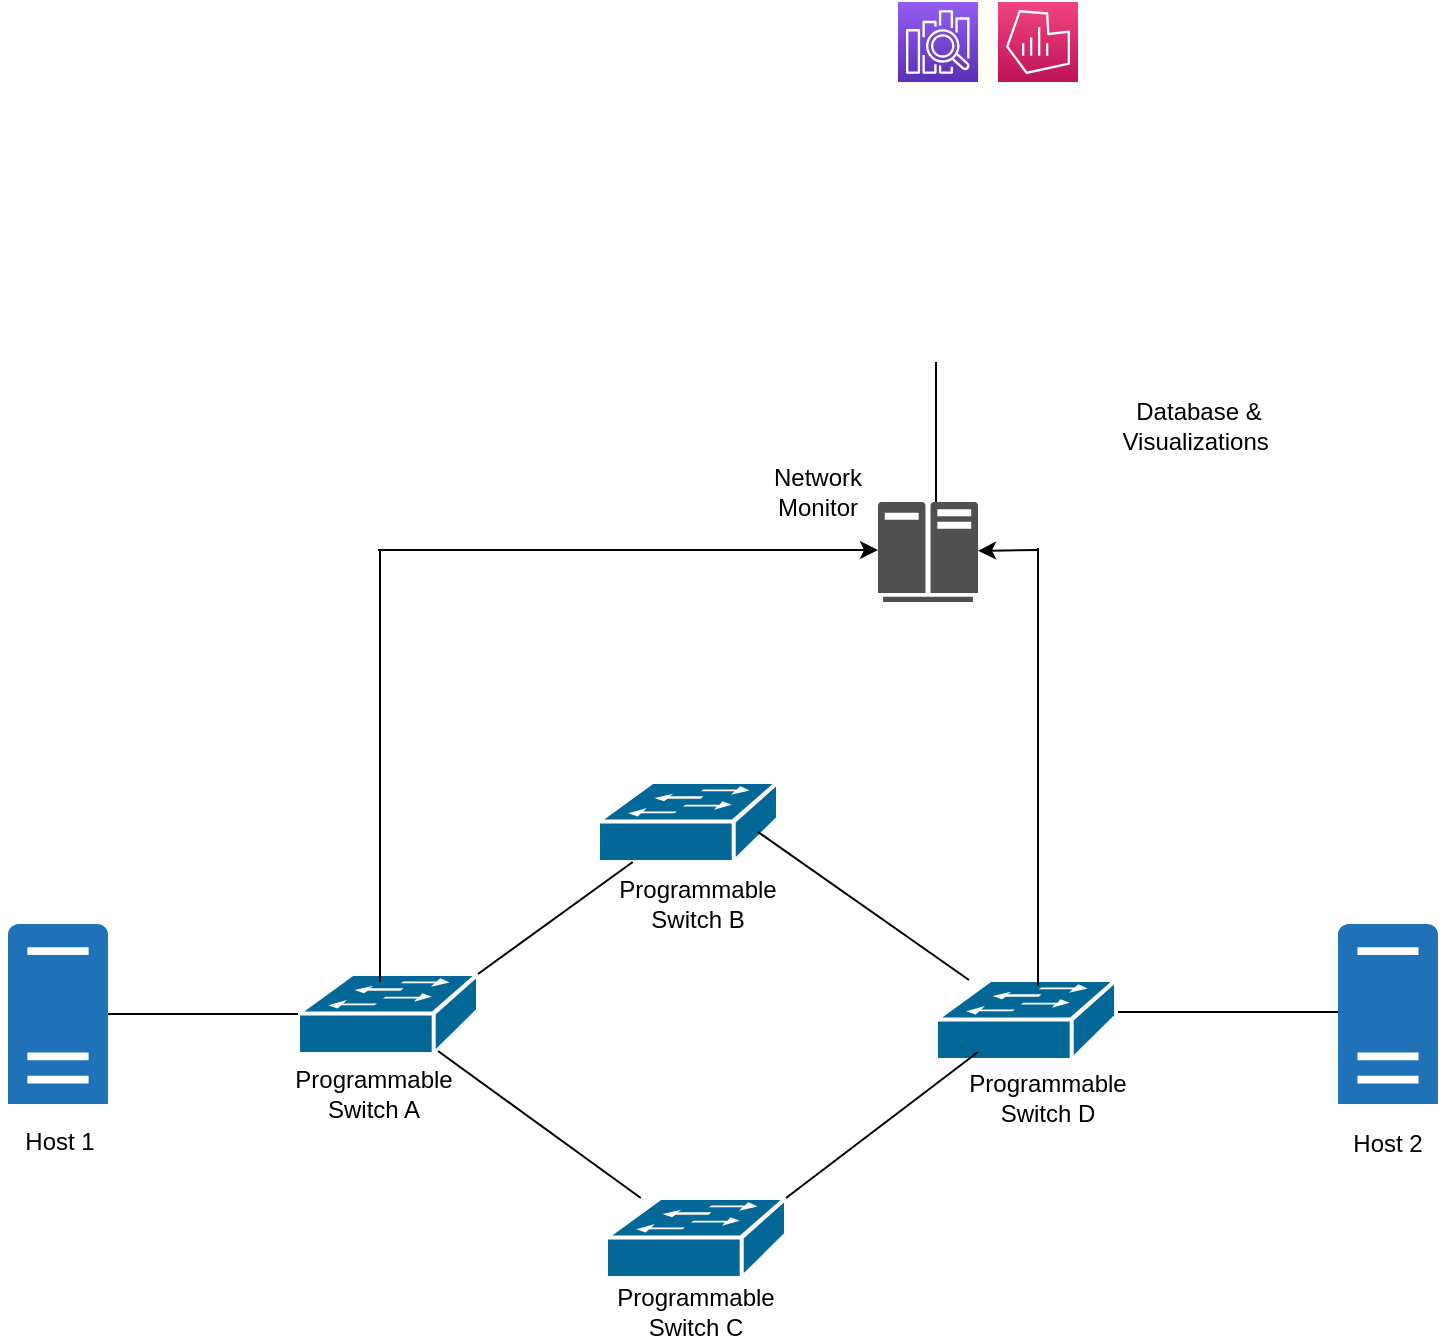 <mxfile version="20.5.3" type="device" pages="2"><diagram id="iCXHy5AFWRc9fysDHrLM" name="Page-1"><mxGraphModel dx="976" dy="492" grid="1" gridSize="10" guides="1" tooltips="1" connect="1" arrows="1" fold="1" page="1" pageScale="1" pageWidth="850" pageHeight="1100" math="0" shadow="0"><root><mxCell id="0"/><mxCell id="1" parent="0"/><mxCell id="_DBHA3wKsD2dPOxkulbC-1" value="" style="shape=mxgraph.cisco.switches.workgroup_switch;sketch=0;html=1;pointerEvents=1;dashed=0;fillColor=#036897;strokeColor=#ffffff;strokeWidth=2;verticalLabelPosition=bottom;verticalAlign=top;align=center;outlineConnect=0;" parent="1" vertex="1"><mxGeometry x="260" y="546" width="90" height="40" as="geometry"/></mxCell><mxCell id="_DBHA3wKsD2dPOxkulbC-3" value="" style="shape=mxgraph.cisco.switches.workgroup_switch;sketch=0;html=1;pointerEvents=1;dashed=0;fillColor=#036897;strokeColor=#ffffff;strokeWidth=2;verticalLabelPosition=bottom;verticalAlign=top;align=center;outlineConnect=0;" parent="1" vertex="1"><mxGeometry x="579" y="549" width="90" height="40" as="geometry"/></mxCell><mxCell id="_DBHA3wKsD2dPOxkulbC-4" value="" style="shape=mxgraph.cisco.switches.workgroup_switch;sketch=0;html=1;pointerEvents=1;dashed=0;fillColor=#036897;strokeColor=#ffffff;strokeWidth=2;verticalLabelPosition=bottom;verticalAlign=top;align=center;outlineConnect=0;" parent="1" vertex="1"><mxGeometry x="410" y="450" width="90" height="40" as="geometry"/></mxCell><mxCell id="_DBHA3wKsD2dPOxkulbC-5" value="" style="shape=mxgraph.cisco.switches.workgroup_switch;sketch=0;html=1;pointerEvents=1;dashed=0;fillColor=#036897;strokeColor=#ffffff;strokeWidth=2;verticalLabelPosition=bottom;verticalAlign=top;align=center;outlineConnect=0;" parent="1" vertex="1"><mxGeometry x="414" y="658" width="90" height="40" as="geometry"/></mxCell><mxCell id="_DBHA3wKsD2dPOxkulbC-6" value="" style="sketch=0;pointerEvents=1;shadow=0;dashed=0;html=1;strokeColor=none;labelPosition=center;verticalLabelPosition=bottom;verticalAlign=top;outlineConnect=0;align=center;shape=mxgraph.office.servers.physical_host;fillColor=#2072B8;" parent="1" vertex="1"><mxGeometry x="115" y="521" width="50" height="90" as="geometry"/></mxCell><mxCell id="_DBHA3wKsD2dPOxkulbC-8" value="" style="sketch=0;pointerEvents=1;shadow=0;dashed=0;html=1;strokeColor=none;fillColor=#505050;labelPosition=center;verticalLabelPosition=bottom;verticalAlign=top;outlineConnect=0;align=center;shape=mxgraph.office.servers.mainframe_host;" parent="1" vertex="1"><mxGeometry x="550" y="310" width="50" height="50" as="geometry"/></mxCell><mxCell id="_DBHA3wKsD2dPOxkulbC-9" value="" style="endArrow=none;html=1;rounded=0;exitX=1;exitY=0;exitDx=0;exitDy=0;exitPerimeter=0;" parent="1" source="_DBHA3wKsD2dPOxkulbC-5" edge="1"><mxGeometry width="50" height="50" relative="1" as="geometry"><mxPoint x="540" y="630" as="sourcePoint"/><mxPoint x="600" y="585" as="targetPoint"/></mxGeometry></mxCell><mxCell id="_DBHA3wKsD2dPOxkulbC-11" value="Network Monitor" style="text;html=1;strokeColor=none;fillColor=none;align=center;verticalAlign=middle;whiteSpace=wrap;rounded=0;" parent="1" vertex="1"><mxGeometry x="490" y="290" width="60" height="30" as="geometry"/></mxCell><mxCell id="_DBHA3wKsD2dPOxkulbC-14" value="" style="endArrow=none;html=1;rounded=0;exitX=1;exitY=0;exitDx=0;exitDy=0;exitPerimeter=0;" parent="1" target="_DBHA3wKsD2dPOxkulbC-3" edge="1"><mxGeometry width="50" height="50" relative="1" as="geometry"><mxPoint x="490" y="475" as="sourcePoint"/><mxPoint x="600" y="400" as="targetPoint"/></mxGeometry></mxCell><mxCell id="_DBHA3wKsD2dPOxkulbC-15" value="" style="endArrow=none;html=1;rounded=0;" parent="1" target="_DBHA3wKsD2dPOxkulbC-4" edge="1"><mxGeometry width="50" height="50" relative="1" as="geometry"><mxPoint x="350" y="546" as="sourcePoint"/><mxPoint x="459.231" y="617" as="targetPoint"/></mxGeometry></mxCell><mxCell id="_DBHA3wKsD2dPOxkulbC-16" value="" style="endArrow=none;html=1;rounded=0;" parent="1" edge="1"><mxGeometry width="50" height="50" relative="1" as="geometry"><mxPoint x="670" y="565" as="sourcePoint"/><mxPoint x="780" y="565" as="targetPoint"/></mxGeometry></mxCell><mxCell id="_DBHA3wKsD2dPOxkulbC-17" value="" style="endArrow=none;html=1;rounded=0;entryX=0;entryY=0.5;entryDx=0;entryDy=0;entryPerimeter=0;" parent="1" source="_DBHA3wKsD2dPOxkulbC-6" target="_DBHA3wKsD2dPOxkulbC-1" edge="1"><mxGeometry width="50" height="50" relative="1" as="geometry"><mxPoint x="150" y="566" as="sourcePoint"/><mxPoint x="240" y="570" as="targetPoint"/></mxGeometry></mxCell><mxCell id="_DBHA3wKsD2dPOxkulbC-18" value="" style="endArrow=none;html=1;rounded=0;" parent="1" target="_DBHA3wKsD2dPOxkulbC-5" edge="1"><mxGeometry width="50" height="50" relative="1" as="geometry"><mxPoint x="330" y="584.5" as="sourcePoint"/><mxPoint x="380" y="534.5" as="targetPoint"/></mxGeometry></mxCell><mxCell id="_DBHA3wKsD2dPOxkulbC-20" value="Host 1" style="text;html=1;strokeColor=none;fillColor=none;align=center;verticalAlign=middle;whiteSpace=wrap;rounded=0;" parent="1" vertex="1"><mxGeometry x="111" y="615" width="60" height="30" as="geometry"/></mxCell><mxCell id="_DBHA3wKsD2dPOxkulbC-24" value="Host 2&lt;br&gt;" style="text;html=1;strokeColor=none;fillColor=none;align=center;verticalAlign=middle;whiteSpace=wrap;rounded=0;" parent="1" vertex="1"><mxGeometry x="775" y="616" width="60" height="30" as="geometry"/></mxCell><mxCell id="_DBHA3wKsD2dPOxkulbC-25" value="" style="sketch=0;pointerEvents=1;shadow=0;dashed=0;html=1;strokeColor=none;labelPosition=center;verticalLabelPosition=bottom;verticalAlign=top;outlineConnect=0;align=center;shape=mxgraph.office.servers.physical_host;fillColor=#2072B8;" parent="1" vertex="1"><mxGeometry x="780" y="521" width="50" height="90" as="geometry"/></mxCell><mxCell id="_DBHA3wKsD2dPOxkulbC-26" value="Programmable Switch A" style="text;html=1;strokeColor=none;fillColor=none;align=center;verticalAlign=middle;whiteSpace=wrap;rounded=0;" parent="1" vertex="1"><mxGeometry x="248" y="591" width="100" height="30" as="geometry"/></mxCell><mxCell id="_DBHA3wKsD2dPOxkulbC-35" value="Programmable Switch D" style="text;html=1;strokeColor=none;fillColor=none;align=center;verticalAlign=middle;whiteSpace=wrap;rounded=0;" parent="1" vertex="1"><mxGeometry x="585" y="593" width="100" height="30" as="geometry"/></mxCell><mxCell id="_DBHA3wKsD2dPOxkulbC-36" value="Programmable Switch C" style="text;html=1;strokeColor=none;fillColor=none;align=center;verticalAlign=middle;whiteSpace=wrap;rounded=0;" parent="1" vertex="1"><mxGeometry x="409" y="700" width="100" height="30" as="geometry"/></mxCell><mxCell id="_DBHA3wKsD2dPOxkulbC-38" value="Programmable Switch B" style="text;html=1;strokeColor=none;fillColor=none;align=center;verticalAlign=middle;whiteSpace=wrap;rounded=0;" parent="1" vertex="1"><mxGeometry x="410" y="496" width="100" height="30" as="geometry"/></mxCell><mxCell id="_DBHA3wKsD2dPOxkulbC-39" value="" style="sketch=0;points=[[0,0,0],[0.25,0,0],[0.5,0,0],[0.75,0,0],[1,0,0],[0,1,0],[0.25,1,0],[0.5,1,0],[0.75,1,0],[1,1,0],[0,0.25,0],[0,0.5,0],[0,0.75,0],[1,0.25,0],[1,0.5,0],[1,0.75,0]];points=[[0,0,0],[0.25,0,0],[0.5,0,0],[0.75,0,0],[1,0,0],[0,1,0],[0.25,1,0],[0.5,1,0],[0.75,1,0],[1,1,0],[0,0.25,0],[0,0.5,0],[0,0.75,0],[1,0.25,0],[1,0.5,0],[1,0.75,0]];outlineConnect=0;fontColor=#232F3E;gradientColor=#F34482;gradientDirection=north;fillColor=#BC1356;strokeColor=#ffffff;dashed=0;verticalLabelPosition=bottom;verticalAlign=top;align=center;html=1;fontSize=12;fontStyle=0;aspect=fixed;shape=mxgraph.aws4.resourceIcon;resIcon=mxgraph.aws4.managed_service_for_grafana;" parent="1" vertex="1"><mxGeometry x="610" y="60" width="40" height="40" as="geometry"/></mxCell><mxCell id="_DBHA3wKsD2dPOxkulbC-40" value="" style="sketch=0;points=[[0,0,0],[0.25,0,0],[0.5,0,0],[0.75,0,0],[1,0,0],[0,1,0],[0.25,1,0],[0.5,1,0],[0.75,1,0],[1,1,0],[0,0.25,0],[0,0.5,0],[0,0.75,0],[1,0.25,0],[1,0.5,0],[1,0.75,0]];outlineConnect=0;fontColor=#232F3E;gradientColor=#945DF2;gradientDirection=north;fillColor=#5A30B5;strokeColor=#ffffff;dashed=0;verticalLabelPosition=bottom;verticalAlign=top;align=center;html=1;fontSize=12;fontStyle=0;aspect=fixed;shape=mxgraph.aws4.resourceIcon;resIcon=mxgraph.aws4.elasticsearch_service;" parent="1" vertex="1"><mxGeometry x="560" y="60" width="40" height="40" as="geometry"/></mxCell><mxCell id="_DBHA3wKsD2dPOxkulbC-44" value="" style="endArrow=none;html=1;rounded=0;fontColor=#0000FF;" parent="1" edge="1"><mxGeometry width="50" height="50" relative="1" as="geometry"><mxPoint x="630" y="552" as="sourcePoint"/><mxPoint x="630" y="333" as="targetPoint"/></mxGeometry></mxCell><mxCell id="_DBHA3wKsD2dPOxkulbC-48" value="" style="endArrow=classic;html=1;rounded=0;fontColor=#0000FF;" parent="1" edge="1"><mxGeometry width="50" height="50" relative="1" as="geometry"><mxPoint x="630" y="334" as="sourcePoint"/><mxPoint x="600" y="334.41" as="targetPoint"/></mxGeometry></mxCell><mxCell id="_DBHA3wKsD2dPOxkulbC-49" value="" style="endArrow=classic;html=1;rounded=0;fontColor=#0000FF;" parent="1" edge="1"><mxGeometry width="50" height="50" relative="1" as="geometry"><mxPoint x="300" y="334" as="sourcePoint"/><mxPoint x="550" y="334" as="targetPoint"/></mxGeometry></mxCell><mxCell id="_DBHA3wKsD2dPOxkulbC-50" value="" style="endArrow=none;html=1;rounded=0;fontColor=#0000FF;exitX=0.5;exitY=0;exitDx=0;exitDy=0;exitPerimeter=0;" parent="1" edge="1"><mxGeometry width="50" height="50" relative="1" as="geometry"><mxPoint x="301" y="550" as="sourcePoint"/><mxPoint x="301" y="334" as="targetPoint"/></mxGeometry></mxCell><mxCell id="_DBHA3wKsD2dPOxkulbC-52" value="" style="endArrow=none;html=1;rounded=0;fontColor=#0000FF;" parent="1" edge="1"><mxGeometry width="50" height="50" relative="1" as="geometry"><mxPoint x="579" y="310" as="sourcePoint"/><mxPoint x="579" y="240" as="targetPoint"/></mxGeometry></mxCell><mxCell id="_DBHA3wKsD2dPOxkulbC-53" value="Database &amp;amp; Visualizations&amp;nbsp;" style="text;html=1;strokeColor=none;fillColor=none;align=center;verticalAlign=middle;whiteSpace=wrap;rounded=0;fontColor=#000000;" parent="1" vertex="1"><mxGeometry x="650" y="257" width="121" height="30" as="geometry"/></mxCell></root></mxGraphModel></diagram><diagram id="-AeYZ2yfUvpDXzPFMMod" name="Page-1"><mxGraphModel><root><mxCell id="0"/><mxCell id="1" parent="0"/></root></mxGraphModel></diagram></mxfile>